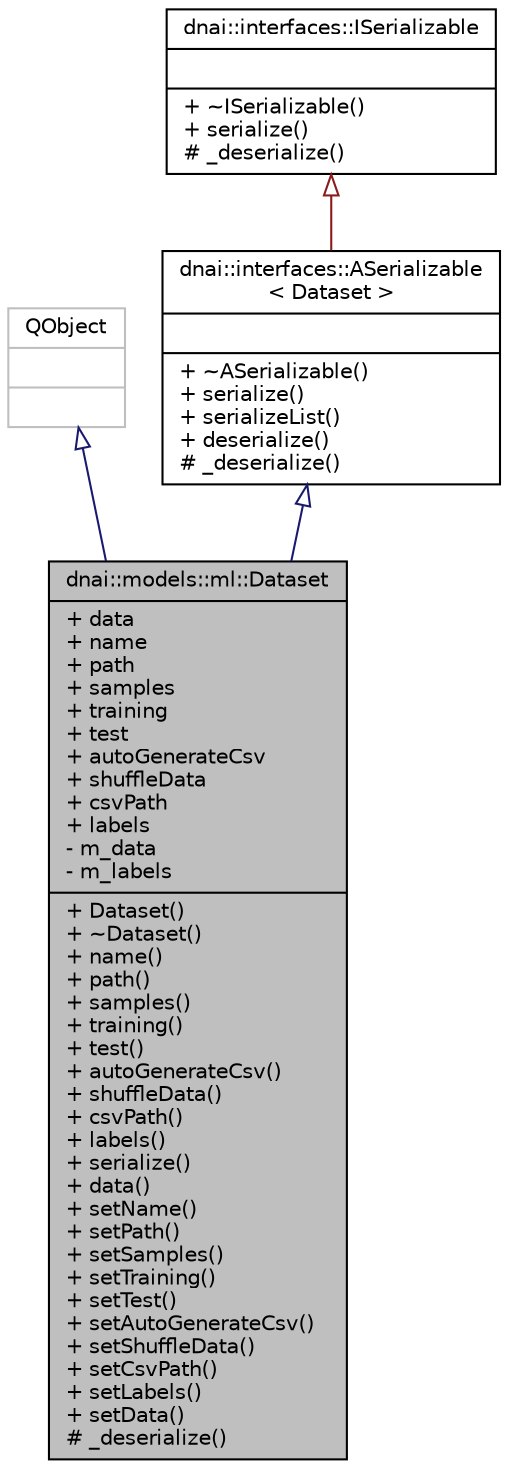 digraph "dnai::models::ml::Dataset"
{
  edge [fontname="Helvetica",fontsize="10",labelfontname="Helvetica",labelfontsize="10"];
  node [fontname="Helvetica",fontsize="10",shape=record];
  Node1 [label="{dnai::models::ml::Dataset\n|+ data\l+ name\l+ path\l+ samples\l+ training\l+ test\l+ autoGenerateCsv\l+ shuffleData\l+ csvPath\l+ labels\l- m_data\l- m_labels\l|+ Dataset()\l+ ~Dataset()\l+ name()\l+ path()\l+ samples()\l+ training()\l+ test()\l+ autoGenerateCsv()\l+ shuffleData()\l+ csvPath()\l+ labels()\l+ serialize()\l+ data()\l+ setName()\l+ setPath()\l+ setSamples()\l+ setTraining()\l+ setTest()\l+ setAutoGenerateCsv()\l+ setShuffleData()\l+ setCsvPath()\l+ setLabels()\l+ setData()\l# _deserialize()\l}",height=0.2,width=0.4,color="black", fillcolor="grey75", style="filled", fontcolor="black"];
  Node2 -> Node1 [dir="back",color="midnightblue",fontsize="10",style="solid",arrowtail="onormal",fontname="Helvetica"];
  Node2 [label="{QObject\n||}",height=0.2,width=0.4,color="grey75", fillcolor="white", style="filled"];
  Node3 -> Node1 [dir="back",color="midnightblue",fontsize="10",style="solid",arrowtail="onormal",fontname="Helvetica"];
  Node3 [label="{dnai::interfaces::ASerializable\l\< Dataset \>\n||+ ~ASerializable()\l+ serialize()\l+ serializeList()\l+ deserialize()\l# _deserialize()\l}",height=0.2,width=0.4,color="black", fillcolor="white", style="filled",URL="$classdnai_1_1interfaces_1_1_a_serializable.html"];
  Node4 -> Node3 [dir="back",color="firebrick4",fontsize="10",style="solid",arrowtail="onormal",fontname="Helvetica"];
  Node4 [label="{dnai::interfaces::ISerializable\n||+ ~ISerializable()\l+ serialize()\l# _deserialize()\l}",height=0.2,width=0.4,color="black", fillcolor="white", style="filled",URL="$classdnai_1_1interfaces_1_1_i_serializable.html",tooltip="Allow inherited class to serialize and deserialize itself. "];
}
